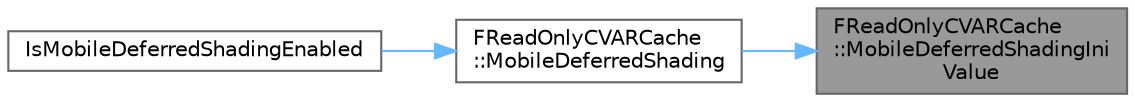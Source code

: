 digraph "FReadOnlyCVARCache::MobileDeferredShadingIniValue"
{
 // INTERACTIVE_SVG=YES
 // LATEX_PDF_SIZE
  bgcolor="transparent";
  edge [fontname=Helvetica,fontsize=10,labelfontname=Helvetica,labelfontsize=10];
  node [fontname=Helvetica,fontsize=10,shape=box,height=0.2,width=0.4];
  rankdir="RL";
  Node1 [id="Node000001",label="FReadOnlyCVARCache\l::MobileDeferredShadingIni\lValue",height=0.2,width=0.4,color="gray40", fillcolor="grey60", style="filled", fontcolor="black",tooltip=" "];
  Node1 -> Node2 [id="edge1_Node000001_Node000002",dir="back",color="steelblue1",style="solid",tooltip=" "];
  Node2 [id="Node000002",label="FReadOnlyCVARCache\l::MobileDeferredShading",height=0.2,width=0.4,color="grey40", fillcolor="white", style="filled",URL="$db/d33/structFReadOnlyCVARCache.html#a0364429cec3102768308db6eeb434e50",tooltip=" "];
  Node2 -> Node3 [id="edge2_Node000002_Node000003",dir="back",color="steelblue1",style="solid",tooltip=" "];
  Node3 [id="Node000003",label="IsMobileDeferredShadingEnabled",height=0.2,width=0.4,color="grey40", fillcolor="white", style="filled",URL="$d7/d1b/RenderUtils_8h.html#a965cd8449ec6db5e93f2559de1ad61fe",tooltip=" "];
}
